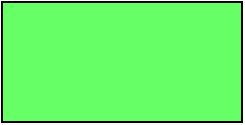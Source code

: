 <mxfile version="11.0.9" type="github"><diagram id="4gwQGn5xiQCXnR9XsXC8" name="第 1 页"><mxGraphModel dx="2016" dy="1133" grid="1" gridSize="10" guides="1" tooltips="1" connect="1" arrows="1" fold="1" page="1" pageScale="1" pageWidth="827" pageHeight="1169" math="0" shadow="0"><root><mxCell id="0"/><mxCell id="1" parent="0"/><mxCell id="ubuC0EDRrpLWy956f-5f-1" value="" style="rounded=0;whiteSpace=wrap;html=1;fillColor=#66FF66;" parent="1" vertex="1"><mxGeometry x="310" y="370" width="120" height="60" as="geometry"/></mxCell></root></mxGraphModel></diagram><diagram id="nznb9muC0HnrzOHAp9mM" name="第 2 页"><mxGraphModel dx="2016" dy="1133" grid="1" gridSize="10" guides="1" tooltips="1" connect="1" arrows="1" fold="1" page="1" pageScale="1" pageWidth="827" pageHeight="1169" math="0" shadow="0"><root><mxCell id="kkmKkNkLzlHcBccEa6RY-0"/><mxCell id="kkmKkNkLzlHcBccEa6RY-1" parent="kkmKkNkLzlHcBccEa6RY-0"/></root></mxGraphModel></diagram></mxfile>